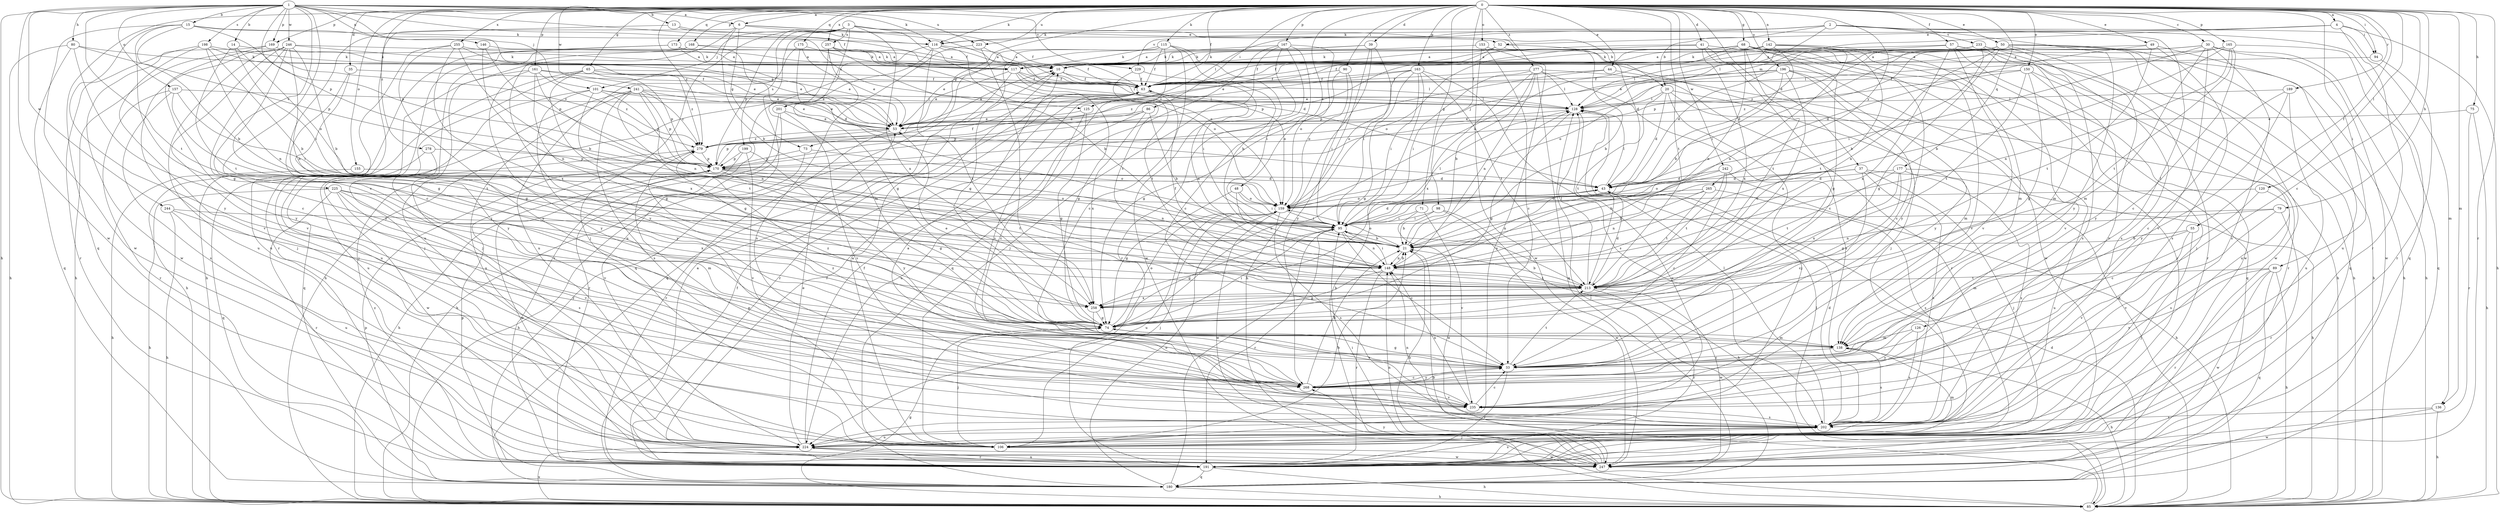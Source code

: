 strict digraph  {
0;
1;
2;
3;
4;
6;
10;
13;
14;
15;
20;
21;
30;
33;
35;
37;
39;
41;
43;
44;
48;
49;
50;
52;
53;
55;
57;
63;
65;
68;
71;
73;
74;
75;
79;
80;
85;
86;
89;
90;
94;
95;
98;
101;
106;
115;
116;
117;
120;
125;
126;
128;
136;
138;
142;
146;
148;
150;
153;
155;
157;
159;
161;
163;
165;
167;
168;
169;
170;
173;
175;
177;
180;
189;
191;
196;
198;
199;
201;
202;
213;
223;
224;
225;
229;
233;
235;
241;
242;
244;
246;
247;
255;
257;
258;
265;
268;
277;
278;
279;
0 -> 4  [label=a];
0 -> 6  [label=a];
0 -> 30  [label=c];
0 -> 33  [label=c];
0 -> 35  [label=d];
0 -> 37  [label=d];
0 -> 39  [label=d];
0 -> 41  [label=d];
0 -> 44  [label=e];
0 -> 48  [label=e];
0 -> 49  [label=e];
0 -> 50  [label=e];
0 -> 55  [label=f];
0 -> 57  [label=f];
0 -> 63  [label=f];
0 -> 65  [label=g];
0 -> 68  [label=g];
0 -> 71  [label=g];
0 -> 73  [label=g];
0 -> 75  [label=h];
0 -> 79  [label=h];
0 -> 86  [label=i];
0 -> 89  [label=i];
0 -> 90  [label=i];
0 -> 94  [label=i];
0 -> 98  [label=j];
0 -> 115  [label=k];
0 -> 116  [label=k];
0 -> 120  [label=l];
0 -> 136  [label=m];
0 -> 142  [label=n];
0 -> 150  [label=o];
0 -> 153  [label=o];
0 -> 155  [label=o];
0 -> 161  [label=p];
0 -> 163  [label=p];
0 -> 165  [label=p];
0 -> 167  [label=p];
0 -> 168  [label=p];
0 -> 169  [label=p];
0 -> 173  [label=q];
0 -> 175  [label=q];
0 -> 177  [label=q];
0 -> 180  [label=q];
0 -> 189  [label=r];
0 -> 191  [label=r];
0 -> 196  [label=s];
0 -> 213  [label=t];
0 -> 223  [label=u];
0 -> 241  [label=w];
0 -> 242  [label=w];
0 -> 255  [label=x];
0 -> 257  [label=x];
0 -> 265  [label=y];
0 -> 277  [label=z];
0 -> 278  [label=z];
0 -> 279  [label=z];
1 -> 6  [label=a];
1 -> 13  [label=b];
1 -> 14  [label=b];
1 -> 15  [label=b];
1 -> 33  [label=c];
1 -> 63  [label=f];
1 -> 80  [label=h];
1 -> 85  [label=h];
1 -> 101  [label=j];
1 -> 116  [label=k];
1 -> 125  [label=l];
1 -> 146  [label=n];
1 -> 157  [label=o];
1 -> 169  [label=p];
1 -> 170  [label=p];
1 -> 198  [label=s];
1 -> 213  [label=t];
1 -> 223  [label=u];
1 -> 225  [label=v];
1 -> 229  [label=v];
1 -> 244  [label=w];
1 -> 246  [label=w];
1 -> 247  [label=w];
2 -> 20  [label=b];
2 -> 116  [label=k];
2 -> 125  [label=l];
2 -> 126  [label=l];
2 -> 128  [label=l];
2 -> 136  [label=m];
2 -> 180  [label=q];
2 -> 229  [label=v];
2 -> 233  [label=v];
2 -> 268  [label=y];
3 -> 20  [label=b];
3 -> 43  [label=d];
3 -> 101  [label=j];
3 -> 106  [label=j];
3 -> 159  [label=o];
3 -> 170  [label=p];
3 -> 199  [label=s];
3 -> 201  [label=s];
3 -> 224  [label=u];
3 -> 257  [label=x];
3 -> 258  [label=x];
4 -> 52  [label=e];
4 -> 85  [label=h];
4 -> 94  [label=i];
4 -> 116  [label=k];
4 -> 191  [label=r];
4 -> 128  [label=m];
6 -> 21  [label=b];
6 -> 43  [label=d];
6 -> 52  [label=e];
6 -> 63  [label=f];
6 -> 73  [label=g];
6 -> 191  [label=r];
6 -> 224  [label=u];
10 -> 63  [label=f];
10 -> 128  [label=l];
13 -> 33  [label=c];
13 -> 63  [label=f];
13 -> 116  [label=k];
14 -> 10  [label=a];
14 -> 95  [label=i];
14 -> 159  [label=o];
14 -> 213  [label=t];
15 -> 21  [label=b];
15 -> 53  [label=e];
15 -> 74  [label=g];
15 -> 116  [label=k];
15 -> 170  [label=p];
15 -> 247  [label=w];
15 -> 268  [label=y];
20 -> 43  [label=d];
20 -> 85  [label=h];
20 -> 106  [label=j];
20 -> 128  [label=l];
20 -> 138  [label=m];
20 -> 213  [label=t];
21 -> 128  [label=l];
21 -> 148  [label=n];
21 -> 159  [label=o];
30 -> 10  [label=a];
30 -> 85  [label=h];
30 -> 95  [label=i];
30 -> 117  [label=k];
30 -> 138  [label=m];
30 -> 170  [label=p];
30 -> 202  [label=s];
30 -> 235  [label=v];
30 -> 247  [label=w];
33 -> 74  [label=g];
33 -> 191  [label=r];
33 -> 213  [label=t];
33 -> 268  [label=y];
35 -> 63  [label=f];
35 -> 74  [label=g];
35 -> 268  [label=y];
37 -> 21  [label=b];
37 -> 33  [label=c];
37 -> 43  [label=d];
37 -> 85  [label=h];
37 -> 95  [label=i];
37 -> 106  [label=j];
37 -> 202  [label=s];
39 -> 53  [label=e];
39 -> 85  [label=h];
39 -> 95  [label=i];
39 -> 117  [label=k];
39 -> 268  [label=y];
41 -> 10  [label=a];
41 -> 33  [label=c];
41 -> 159  [label=o];
41 -> 191  [label=r];
41 -> 247  [label=w];
41 -> 258  [label=x];
43 -> 128  [label=l];
43 -> 148  [label=n];
43 -> 159  [label=o];
44 -> 63  [label=f];
44 -> 170  [label=p];
44 -> 191  [label=r];
48 -> 74  [label=g];
48 -> 95  [label=i];
48 -> 148  [label=n];
48 -> 159  [label=o];
49 -> 10  [label=a];
49 -> 43  [label=d];
49 -> 202  [label=s];
49 -> 213  [label=t];
49 -> 224  [label=u];
50 -> 10  [label=a];
50 -> 21  [label=b];
50 -> 74  [label=g];
50 -> 85  [label=h];
50 -> 95  [label=i];
50 -> 170  [label=p];
50 -> 180  [label=q];
50 -> 191  [label=r];
50 -> 202  [label=s];
50 -> 247  [label=w];
52 -> 10  [label=a];
52 -> 21  [label=b];
52 -> 63  [label=f];
52 -> 106  [label=j];
53 -> 10  [label=a];
53 -> 170  [label=p];
53 -> 191  [label=r];
53 -> 279  [label=z];
55 -> 21  [label=b];
55 -> 106  [label=j];
55 -> 138  [label=m];
55 -> 235  [label=v];
57 -> 43  [label=d];
57 -> 85  [label=h];
57 -> 117  [label=k];
57 -> 202  [label=s];
57 -> 235  [label=v];
57 -> 247  [label=w];
57 -> 258  [label=x];
63 -> 128  [label=l];
63 -> 148  [label=n];
63 -> 191  [label=r];
65 -> 53  [label=e];
65 -> 63  [label=f];
65 -> 85  [label=h];
65 -> 170  [label=p];
65 -> 224  [label=u];
65 -> 258  [label=x];
65 -> 279  [label=z];
68 -> 63  [label=f];
68 -> 74  [label=g];
68 -> 85  [label=h];
68 -> 106  [label=j];
68 -> 117  [label=k];
68 -> 138  [label=m];
68 -> 148  [label=n];
68 -> 159  [label=o];
68 -> 213  [label=t];
68 -> 235  [label=v];
68 -> 268  [label=y];
68 -> 279  [label=z];
71 -> 95  [label=i];
71 -> 235  [label=v];
71 -> 247  [label=w];
73 -> 85  [label=h];
73 -> 159  [label=o];
73 -> 170  [label=p];
74 -> 53  [label=e];
74 -> 95  [label=i];
74 -> 106  [label=j];
74 -> 138  [label=m];
74 -> 159  [label=o];
75 -> 53  [label=e];
75 -> 85  [label=h];
75 -> 191  [label=r];
79 -> 95  [label=i];
79 -> 148  [label=n];
79 -> 191  [label=r];
79 -> 235  [label=v];
80 -> 33  [label=c];
80 -> 85  [label=h];
80 -> 117  [label=k];
80 -> 170  [label=p];
80 -> 180  [label=q];
85 -> 21  [label=b];
85 -> 43  [label=d];
85 -> 74  [label=g];
85 -> 128  [label=l];
85 -> 224  [label=u];
86 -> 21  [label=b];
86 -> 53  [label=e];
86 -> 170  [label=p];
86 -> 224  [label=u];
86 -> 258  [label=x];
89 -> 85  [label=h];
89 -> 180  [label=q];
89 -> 191  [label=r];
89 -> 213  [label=t];
89 -> 247  [label=w];
89 -> 268  [label=y];
90 -> 63  [label=f];
90 -> 74  [label=g];
90 -> 95  [label=i];
90 -> 159  [label=o];
94 -> 128  [label=l];
94 -> 191  [label=r];
95 -> 21  [label=b];
95 -> 33  [label=c];
95 -> 43  [label=d];
95 -> 74  [label=g];
95 -> 128  [label=l];
95 -> 148  [label=n];
95 -> 191  [label=r];
95 -> 213  [label=t];
98 -> 21  [label=b];
98 -> 85  [label=h];
98 -> 95  [label=i];
98 -> 247  [label=w];
101 -> 53  [label=e];
101 -> 128  [label=l];
101 -> 170  [label=p];
101 -> 213  [label=t];
101 -> 224  [label=u];
101 -> 268  [label=y];
106 -> 10  [label=a];
106 -> 21  [label=b];
106 -> 170  [label=p];
106 -> 247  [label=w];
115 -> 21  [label=b];
115 -> 33  [label=c];
115 -> 63  [label=f];
115 -> 74  [label=g];
115 -> 95  [label=i];
115 -> 117  [label=k];
115 -> 180  [label=q];
115 -> 202  [label=s];
116 -> 10  [label=a];
116 -> 63  [label=f];
116 -> 85  [label=h];
116 -> 191  [label=r];
116 -> 213  [label=t];
116 -> 258  [label=x];
117 -> 53  [label=e];
117 -> 63  [label=f];
117 -> 74  [label=g];
117 -> 128  [label=l];
117 -> 159  [label=o];
117 -> 180  [label=q];
120 -> 33  [label=c];
120 -> 159  [label=o];
120 -> 202  [label=s];
125 -> 33  [label=c];
125 -> 53  [label=e];
125 -> 74  [label=g];
126 -> 138  [label=m];
126 -> 202  [label=s];
126 -> 268  [label=y];
128 -> 53  [label=e];
128 -> 74  [label=g];
128 -> 224  [label=u];
136 -> 85  [label=h];
136 -> 202  [label=s];
136 -> 247  [label=w];
138 -> 33  [label=c];
138 -> 85  [label=h];
138 -> 202  [label=s];
138 -> 279  [label=z];
142 -> 10  [label=a];
142 -> 43  [label=d];
142 -> 53  [label=e];
142 -> 117  [label=k];
142 -> 128  [label=l];
142 -> 148  [label=n];
142 -> 213  [label=t];
142 -> 235  [label=v];
146 -> 10  [label=a];
146 -> 148  [label=n];
146 -> 170  [label=p];
148 -> 21  [label=b];
148 -> 74  [label=g];
148 -> 95  [label=i];
148 -> 191  [label=r];
148 -> 213  [label=t];
150 -> 63  [label=f];
150 -> 74  [label=g];
150 -> 213  [label=t];
150 -> 224  [label=u];
150 -> 235  [label=v];
150 -> 279  [label=z];
153 -> 33  [label=c];
153 -> 117  [label=k];
153 -> 224  [label=u];
153 -> 247  [label=w];
155 -> 43  [label=d];
155 -> 85  [label=h];
157 -> 95  [label=i];
157 -> 128  [label=l];
157 -> 191  [label=r];
157 -> 202  [label=s];
157 -> 213  [label=t];
159 -> 95  [label=i];
159 -> 106  [label=j];
159 -> 202  [label=s];
159 -> 224  [label=u];
159 -> 247  [label=w];
161 -> 53  [label=e];
161 -> 63  [label=f];
161 -> 74  [label=g];
161 -> 106  [label=j];
161 -> 148  [label=n];
161 -> 268  [label=y];
161 -> 279  [label=z];
163 -> 63  [label=f];
163 -> 74  [label=g];
163 -> 85  [label=h];
163 -> 95  [label=i];
163 -> 159  [label=o];
163 -> 202  [label=s];
163 -> 213  [label=t];
163 -> 279  [label=z];
165 -> 10  [label=a];
165 -> 21  [label=b];
165 -> 33  [label=c];
165 -> 63  [label=f];
165 -> 148  [label=n];
165 -> 180  [label=q];
165 -> 213  [label=t];
167 -> 10  [label=a];
167 -> 33  [label=c];
167 -> 106  [label=j];
167 -> 159  [label=o];
167 -> 180  [label=q];
167 -> 191  [label=r];
167 -> 247  [label=w];
168 -> 10  [label=a];
168 -> 43  [label=d];
168 -> 106  [label=j];
168 -> 268  [label=y];
169 -> 117  [label=k];
169 -> 247  [label=w];
169 -> 268  [label=y];
169 -> 279  [label=z];
170 -> 43  [label=d];
170 -> 63  [label=f];
170 -> 74  [label=g];
170 -> 148  [label=n];
170 -> 213  [label=t];
170 -> 247  [label=w];
173 -> 10  [label=a];
173 -> 53  [label=e];
173 -> 85  [label=h];
173 -> 106  [label=j];
173 -> 117  [label=k];
175 -> 53  [label=e];
175 -> 95  [label=i];
175 -> 117  [label=k];
175 -> 224  [label=u];
177 -> 43  [label=d];
177 -> 74  [label=g];
177 -> 202  [label=s];
177 -> 213  [label=t];
177 -> 224  [label=u];
177 -> 258  [label=x];
180 -> 63  [label=f];
180 -> 85  [label=h];
180 -> 95  [label=i];
180 -> 128  [label=l];
180 -> 159  [label=o];
180 -> 170  [label=p];
189 -> 33  [label=c];
189 -> 128  [label=l];
189 -> 224  [label=u];
189 -> 268  [label=y];
191 -> 10  [label=a];
191 -> 63  [label=f];
191 -> 85  [label=h];
191 -> 170  [label=p];
191 -> 180  [label=q];
191 -> 202  [label=s];
191 -> 224  [label=u];
191 -> 279  [label=z];
196 -> 21  [label=b];
196 -> 33  [label=c];
196 -> 53  [label=e];
196 -> 63  [label=f];
196 -> 159  [label=o];
196 -> 180  [label=q];
196 -> 258  [label=x];
196 -> 268  [label=y];
198 -> 21  [label=b];
198 -> 53  [label=e];
198 -> 117  [label=k];
198 -> 148  [label=n];
198 -> 191  [label=r];
198 -> 235  [label=v];
199 -> 85  [label=h];
199 -> 170  [label=p];
199 -> 235  [label=v];
199 -> 268  [label=y];
201 -> 53  [label=e];
201 -> 85  [label=h];
201 -> 191  [label=r];
201 -> 235  [label=v];
202 -> 10  [label=a];
202 -> 43  [label=d];
202 -> 106  [label=j];
202 -> 128  [label=l];
202 -> 148  [label=n];
202 -> 224  [label=u];
213 -> 21  [label=b];
213 -> 43  [label=d];
213 -> 63  [label=f];
213 -> 128  [label=l];
213 -> 191  [label=r];
213 -> 247  [label=w];
213 -> 258  [label=x];
223 -> 10  [label=a];
223 -> 202  [label=s];
223 -> 258  [label=x];
224 -> 53  [label=e];
224 -> 63  [label=f];
224 -> 138  [label=m];
224 -> 191  [label=r];
224 -> 247  [label=w];
225 -> 85  [label=h];
225 -> 138  [label=m];
225 -> 159  [label=o];
225 -> 191  [label=r];
225 -> 202  [label=s];
225 -> 235  [label=v];
225 -> 258  [label=x];
229 -> 63  [label=f];
229 -> 95  [label=i];
229 -> 213  [label=t];
233 -> 53  [label=e];
233 -> 85  [label=h];
233 -> 117  [label=k];
233 -> 138  [label=m];
233 -> 148  [label=n];
233 -> 268  [label=y];
233 -> 279  [label=z];
235 -> 33  [label=c];
235 -> 148  [label=n];
235 -> 202  [label=s];
241 -> 53  [label=e];
241 -> 74  [label=g];
241 -> 128  [label=l];
241 -> 148  [label=n];
241 -> 170  [label=p];
241 -> 180  [label=q];
241 -> 202  [label=s];
241 -> 224  [label=u];
241 -> 279  [label=z];
242 -> 33  [label=c];
242 -> 43  [label=d];
242 -> 85  [label=h];
242 -> 159  [label=o];
242 -> 213  [label=t];
244 -> 85  [label=h];
244 -> 95  [label=i];
244 -> 224  [label=u];
244 -> 268  [label=y];
246 -> 10  [label=a];
246 -> 21  [label=b];
246 -> 74  [label=g];
246 -> 85  [label=h];
246 -> 106  [label=j];
246 -> 117  [label=k];
246 -> 148  [label=n];
246 -> 224  [label=u];
246 -> 235  [label=v];
246 -> 268  [label=y];
247 -> 21  [label=b];
247 -> 95  [label=i];
247 -> 148  [label=n];
247 -> 268  [label=y];
255 -> 10  [label=a];
255 -> 21  [label=b];
255 -> 53  [label=e];
255 -> 224  [label=u];
255 -> 258  [label=x];
255 -> 268  [label=y];
257 -> 21  [label=b];
257 -> 74  [label=g];
257 -> 117  [label=k];
257 -> 138  [label=m];
257 -> 159  [label=o];
258 -> 74  [label=g];
258 -> 235  [label=v];
265 -> 21  [label=b];
265 -> 148  [label=n];
265 -> 159  [label=o];
265 -> 202  [label=s];
265 -> 213  [label=t];
268 -> 21  [label=b];
268 -> 33  [label=c];
268 -> 235  [label=v];
268 -> 279  [label=z];
277 -> 21  [label=b];
277 -> 63  [label=f];
277 -> 95  [label=i];
277 -> 128  [label=l];
277 -> 148  [label=n];
277 -> 180  [label=q];
277 -> 191  [label=r];
277 -> 202  [label=s];
277 -> 258  [label=x];
278 -> 170  [label=p];
278 -> 180  [label=q];
278 -> 235  [label=v];
279 -> 170  [label=p];
279 -> 247  [label=w];
}
